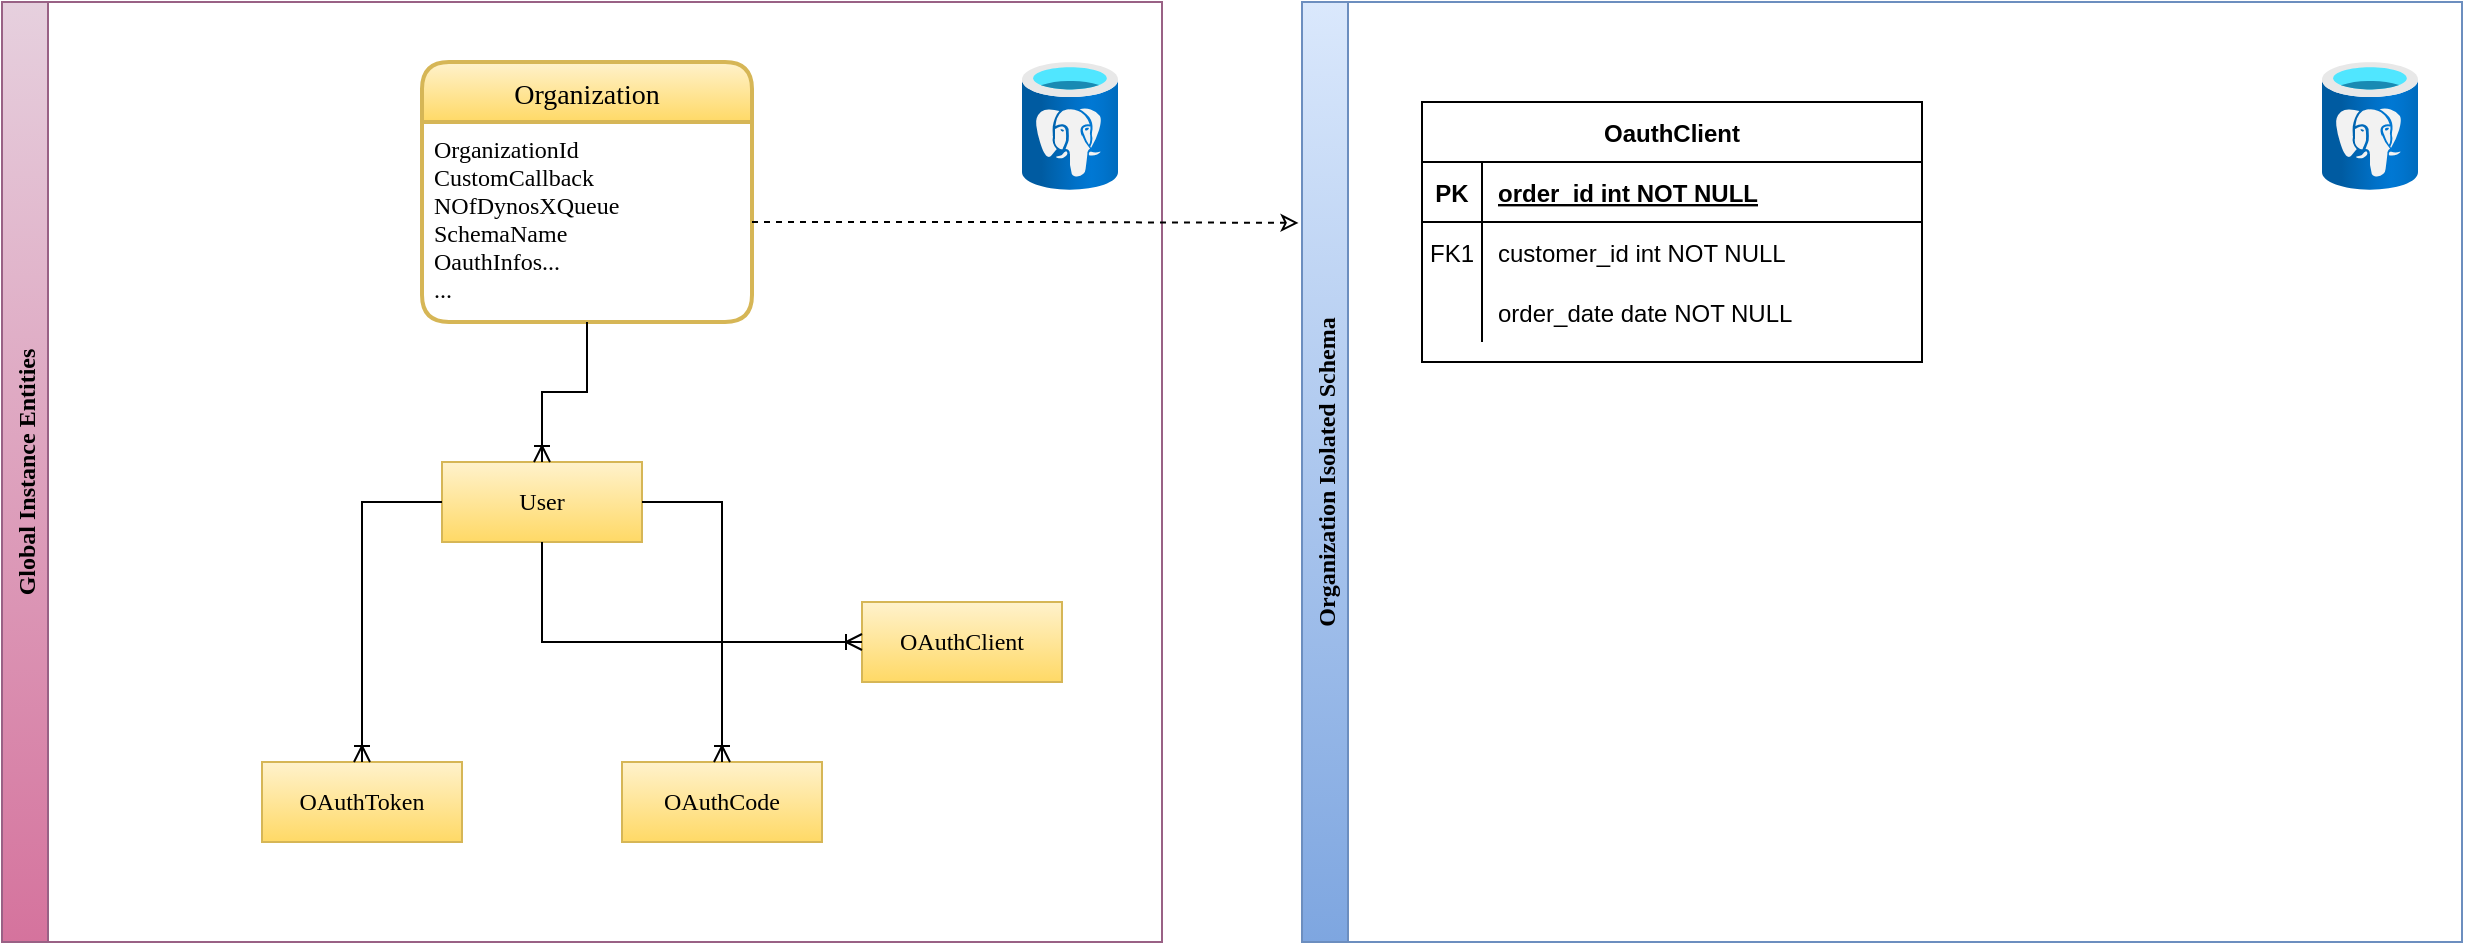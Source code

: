 <mxfile version="17.5.0" type="github">
  <diagram id="R2lEEEUBdFMjLlhIrx00" name="Page-1">
    <mxGraphModel dx="1185" dy="1688" grid="1" gridSize="10" guides="1" tooltips="1" connect="1" arrows="1" fold="1" page="1" pageScale="1" pageWidth="850" pageHeight="1100" math="0" shadow="0" extFonts="Permanent Marker^https://fonts.googleapis.com/css?family=Permanent+Marker">
      <root>
        <mxCell id="0" />
        <mxCell id="1" parent="0" />
        <mxCell id="2rapCwgigCF9VeGwZqSI-26" value="Global Instance Entities" style="swimlane;horizontal=0;fillColor=#e6d0de;gradientColor=#d5739d;strokeColor=#996185;fontFamily=Lucida Console;" vertex="1" parent="1">
          <mxGeometry x="60" y="-30" width="580" height="470" as="geometry" />
        </mxCell>
        <mxCell id="2rapCwgigCF9VeGwZqSI-57" value="" style="group" vertex="1" connectable="0" parent="2rapCwgigCF9VeGwZqSI-26">
          <mxGeometry x="130" y="230" width="400" height="190" as="geometry" />
        </mxCell>
        <mxCell id="2rapCwgigCF9VeGwZqSI-23" value="&lt;font face=&quot;Lucida Console&quot;&gt;OAuthClient&lt;/font&gt;" style="whiteSpace=wrap;html=1;align=center;fillColor=#fff2cc;strokeColor=#d6b656;gradientColor=#ffd966;" vertex="1" parent="2rapCwgigCF9VeGwZqSI-57">
          <mxGeometry x="300" y="70" width="100" height="40" as="geometry" />
        </mxCell>
        <mxCell id="2rapCwgigCF9VeGwZqSI-21" value="&lt;font face=&quot;Lucida Console&quot;&gt;User&lt;/font&gt;" style="whiteSpace=wrap;html=1;align=center;fillColor=#fff2cc;strokeColor=#d6b656;gradientColor=#ffd966;" vertex="1" parent="2rapCwgigCF9VeGwZqSI-57">
          <mxGeometry x="90" width="100" height="40" as="geometry" />
        </mxCell>
        <mxCell id="2rapCwgigCF9VeGwZqSI-36" style="edgeStyle=orthogonalEdgeStyle;rounded=0;orthogonalLoop=1;jettySize=auto;html=1;exitX=0.5;exitY=1;exitDx=0;exitDy=0;entryX=0;entryY=0.5;entryDx=0;entryDy=0;endArrow=ERoneToMany;endFill=0;" edge="1" parent="2rapCwgigCF9VeGwZqSI-57" source="2rapCwgigCF9VeGwZqSI-21" target="2rapCwgigCF9VeGwZqSI-23">
          <mxGeometry relative="1" as="geometry">
            <mxPoint x="150" y="-90" as="sourcePoint" />
            <mxPoint x="150" y="-30.0" as="targetPoint" />
          </mxGeometry>
        </mxCell>
        <mxCell id="2rapCwgigCF9VeGwZqSI-43" value="" style="group" vertex="1" connectable="0" parent="2rapCwgigCF9VeGwZqSI-57">
          <mxGeometry y="150" width="280" height="40" as="geometry" />
        </mxCell>
        <mxCell id="2rapCwgigCF9VeGwZqSI-24" value="&lt;font face=&quot;Lucida Console&quot;&gt;OAuthCode&lt;/font&gt;" style="whiteSpace=wrap;html=1;align=center;fillColor=#fff2cc;strokeColor=#d6b656;gradientColor=#ffd966;" vertex="1" parent="2rapCwgigCF9VeGwZqSI-43">
          <mxGeometry x="180" width="100" height="40" as="geometry" />
        </mxCell>
        <mxCell id="2rapCwgigCF9VeGwZqSI-25" value="&lt;font face=&quot;Lucida Console&quot;&gt;OAuthToken&lt;/font&gt;" style="whiteSpace=wrap;html=1;align=center;fillColor=#fff2cc;strokeColor=#d6b656;gradientColor=#ffd966;" vertex="1" parent="2rapCwgigCF9VeGwZqSI-43">
          <mxGeometry width="100" height="40" as="geometry" />
        </mxCell>
        <mxCell id="2rapCwgigCF9VeGwZqSI-38" style="edgeStyle=orthogonalEdgeStyle;rounded=0;orthogonalLoop=1;jettySize=auto;html=1;exitX=1;exitY=0.5;exitDx=0;exitDy=0;entryX=0.5;entryY=0;entryDx=0;entryDy=0;endArrow=ERoneToMany;endFill=0;" edge="1" parent="2rapCwgigCF9VeGwZqSI-57" source="2rapCwgigCF9VeGwZqSI-21" target="2rapCwgigCF9VeGwZqSI-24">
          <mxGeometry relative="1" as="geometry">
            <mxPoint x="100" y="30" as="sourcePoint" />
            <mxPoint x="60" y="160" as="targetPoint" />
          </mxGeometry>
        </mxCell>
        <mxCell id="2rapCwgigCF9VeGwZqSI-37" style="edgeStyle=orthogonalEdgeStyle;rounded=0;orthogonalLoop=1;jettySize=auto;html=1;exitX=0;exitY=0.5;exitDx=0;exitDy=0;entryX=0.5;entryY=0;entryDx=0;entryDy=0;endArrow=ERoneToMany;endFill=0;" edge="1" parent="2rapCwgigCF9VeGwZqSI-57" source="2rapCwgigCF9VeGwZqSI-21" target="2rapCwgigCF9VeGwZqSI-25">
          <mxGeometry relative="1" as="geometry">
            <mxPoint x="150" y="50" as="sourcePoint" />
            <mxPoint x="290" y="100" as="targetPoint" />
          </mxGeometry>
        </mxCell>
        <mxCell id="2rapCwgigCF9VeGwZqSI-60" value="" style="shape=partialRectangle;connectable=0;fillColor=none;top=0;left=0;bottom=0;right=0;editable=1;overflow=hidden;fontFamily=Lucida Console;" vertex="1" parent="2rapCwgigCF9VeGwZqSI-26">
          <mxGeometry x="195" y="190" width="30" height="30" as="geometry">
            <mxRectangle width="30" height="30" as="alternateBounds" />
          </mxGeometry>
        </mxCell>
        <mxCell id="2rapCwgigCF9VeGwZqSI-61" value="Organization" style="swimlane;childLayout=stackLayout;horizontal=1;startSize=30;horizontalStack=0;rounded=1;fontSize=14;fontStyle=0;strokeWidth=2;resizeParent=0;resizeLast=1;shadow=0;dashed=0;align=center;fontFamily=Lucida Console;fillColor=#fff2cc;gradientColor=#ffd966;strokeColor=#d6b656;" vertex="1" parent="2rapCwgigCF9VeGwZqSI-26">
          <mxGeometry x="210" y="30" width="165" height="130" as="geometry" />
        </mxCell>
        <mxCell id="2rapCwgigCF9VeGwZqSI-62" value="OrganizationId&#xa;CustomCallback&#xa;NOfDynosXQueue&#xa;SchemaName&#xa;OauthInfos...&#xa;..." style="align=left;strokeColor=none;fillColor=none;spacingLeft=4;fontSize=12;verticalAlign=top;resizable=0;rotatable=0;part=1;fontFamily=Lucida Console;" vertex="1" parent="2rapCwgigCF9VeGwZqSI-61">
          <mxGeometry y="30" width="165" height="100" as="geometry" />
        </mxCell>
        <mxCell id="2rapCwgigCF9VeGwZqSI-63" style="edgeStyle=orthogonalEdgeStyle;rounded=0;orthogonalLoop=1;jettySize=auto;html=1;exitX=0.5;exitY=1;exitDx=0;exitDy=0;entryX=0.5;entryY=0;entryDx=0;entryDy=0;endArrow=ERoneToMany;endFill=0;" edge="1" parent="2rapCwgigCF9VeGwZqSI-26" source="2rapCwgigCF9VeGwZqSI-62" target="2rapCwgigCF9VeGwZqSI-21">
          <mxGeometry relative="1" as="geometry">
            <mxPoint x="280.0" y="280" as="sourcePoint" />
            <mxPoint x="440" y="330" as="targetPoint" />
          </mxGeometry>
        </mxCell>
        <mxCell id="2rapCwgigCF9VeGwZqSI-64" value="" style="aspect=fixed;html=1;points=[];align=center;image;fontSize=12;image=img/lib/azure2/databases/Azure_Database_PostgreSQL_Server.svg;fontFamily=Lucida Console;" vertex="1" parent="2rapCwgigCF9VeGwZqSI-26">
          <mxGeometry x="510" y="30" width="48" height="64" as="geometry" />
        </mxCell>
        <mxCell id="2rapCwgigCF9VeGwZqSI-65" value="Organization Isolated Schema" style="swimlane;horizontal=0;fillColor=#dae8fc;gradientColor=#7ea6e0;strokeColor=#6c8ebf;fontFamily=Lucida Console;" vertex="1" parent="1">
          <mxGeometry x="710" y="-30" width="580" height="470" as="geometry" />
        </mxCell>
        <mxCell id="2rapCwgigCF9VeGwZqSI-75" value="" style="shape=partialRectangle;connectable=0;fillColor=none;top=0;left=0;bottom=0;right=0;editable=1;overflow=hidden;fontFamily=Lucida Console;" vertex="1" parent="2rapCwgigCF9VeGwZqSI-65">
          <mxGeometry x="195" y="190" width="30" height="30" as="geometry">
            <mxRectangle width="30" height="30" as="alternateBounds" />
          </mxGeometry>
        </mxCell>
        <mxCell id="2rapCwgigCF9VeGwZqSI-79" value="" style="aspect=fixed;html=1;points=[];align=center;image;fontSize=12;image=img/lib/azure2/databases/Azure_Database_PostgreSQL_Server.svg;fontFamily=Lucida Console;" vertex="1" parent="2rapCwgigCF9VeGwZqSI-65">
          <mxGeometry x="510" y="30" width="48" height="64" as="geometry" />
        </mxCell>
        <mxCell id="C-vyLk0tnHw3VtMMgP7b-2" value="OauthClient" style="shape=table;startSize=30;container=1;collapsible=1;childLayout=tableLayout;fixedRows=1;rowLines=0;fontStyle=1;align=center;resizeLast=1;" parent="2rapCwgigCF9VeGwZqSI-65" vertex="1">
          <mxGeometry x="60" y="50" width="250" height="130" as="geometry" />
        </mxCell>
        <mxCell id="C-vyLk0tnHw3VtMMgP7b-3" value="" style="shape=partialRectangle;collapsible=0;dropTarget=0;pointerEvents=0;fillColor=none;points=[[0,0.5],[1,0.5]];portConstraint=eastwest;top=0;left=0;right=0;bottom=1;" parent="C-vyLk0tnHw3VtMMgP7b-2" vertex="1">
          <mxGeometry y="30" width="250" height="30" as="geometry" />
        </mxCell>
        <mxCell id="C-vyLk0tnHw3VtMMgP7b-4" value="PK" style="shape=partialRectangle;overflow=hidden;connectable=0;fillColor=none;top=0;left=0;bottom=0;right=0;fontStyle=1;" parent="C-vyLk0tnHw3VtMMgP7b-3" vertex="1">
          <mxGeometry width="30" height="30" as="geometry">
            <mxRectangle width="30" height="30" as="alternateBounds" />
          </mxGeometry>
        </mxCell>
        <mxCell id="C-vyLk0tnHw3VtMMgP7b-5" value="order_id int NOT NULL " style="shape=partialRectangle;overflow=hidden;connectable=0;fillColor=none;top=0;left=0;bottom=0;right=0;align=left;spacingLeft=6;fontStyle=5;" parent="C-vyLk0tnHw3VtMMgP7b-3" vertex="1">
          <mxGeometry x="30" width="220" height="30" as="geometry">
            <mxRectangle width="220" height="30" as="alternateBounds" />
          </mxGeometry>
        </mxCell>
        <mxCell id="C-vyLk0tnHw3VtMMgP7b-6" value="" style="shape=partialRectangle;collapsible=0;dropTarget=0;pointerEvents=0;fillColor=none;points=[[0,0.5],[1,0.5]];portConstraint=eastwest;top=0;left=0;right=0;bottom=0;" parent="C-vyLk0tnHw3VtMMgP7b-2" vertex="1">
          <mxGeometry y="60" width="250" height="30" as="geometry" />
        </mxCell>
        <mxCell id="C-vyLk0tnHw3VtMMgP7b-7" value="FK1" style="shape=partialRectangle;overflow=hidden;connectable=0;fillColor=none;top=0;left=0;bottom=0;right=0;" parent="C-vyLk0tnHw3VtMMgP7b-6" vertex="1">
          <mxGeometry width="30" height="30" as="geometry">
            <mxRectangle width="30" height="30" as="alternateBounds" />
          </mxGeometry>
        </mxCell>
        <mxCell id="C-vyLk0tnHw3VtMMgP7b-8" value="customer_id int NOT NULL" style="shape=partialRectangle;overflow=hidden;connectable=0;fillColor=none;top=0;left=0;bottom=0;right=0;align=left;spacingLeft=6;" parent="C-vyLk0tnHw3VtMMgP7b-6" vertex="1">
          <mxGeometry x="30" width="220" height="30" as="geometry">
            <mxRectangle width="220" height="30" as="alternateBounds" />
          </mxGeometry>
        </mxCell>
        <mxCell id="C-vyLk0tnHw3VtMMgP7b-9" value="" style="shape=partialRectangle;collapsible=0;dropTarget=0;pointerEvents=0;fillColor=none;points=[[0,0.5],[1,0.5]];portConstraint=eastwest;top=0;left=0;right=0;bottom=0;" parent="C-vyLk0tnHw3VtMMgP7b-2" vertex="1">
          <mxGeometry y="90" width="250" height="30" as="geometry" />
        </mxCell>
        <mxCell id="C-vyLk0tnHw3VtMMgP7b-10" value="" style="shape=partialRectangle;overflow=hidden;connectable=0;fillColor=none;top=0;left=0;bottom=0;right=0;" parent="C-vyLk0tnHw3VtMMgP7b-9" vertex="1">
          <mxGeometry width="30" height="30" as="geometry">
            <mxRectangle width="30" height="30" as="alternateBounds" />
          </mxGeometry>
        </mxCell>
        <mxCell id="C-vyLk0tnHw3VtMMgP7b-11" value="order_date date NOT NULL" style="shape=partialRectangle;overflow=hidden;connectable=0;fillColor=none;top=0;left=0;bottom=0;right=0;align=left;spacingLeft=6;" parent="C-vyLk0tnHw3VtMMgP7b-9" vertex="1">
          <mxGeometry x="30" width="220" height="30" as="geometry">
            <mxRectangle width="220" height="30" as="alternateBounds" />
          </mxGeometry>
        </mxCell>
        <mxCell id="2rapCwgigCF9VeGwZqSI-80" style="edgeStyle=orthogonalEdgeStyle;rounded=0;orthogonalLoop=1;jettySize=auto;html=1;entryX=-0.003;entryY=0.235;entryDx=0;entryDy=0;entryPerimeter=0;fontFamily=Lucida Console;endArrow=classic;endFill=0;dashed=1;" edge="1" parent="1" source="2rapCwgigCF9VeGwZqSI-62" target="2rapCwgigCF9VeGwZqSI-65">
          <mxGeometry relative="1" as="geometry" />
        </mxCell>
      </root>
    </mxGraphModel>
  </diagram>
</mxfile>
